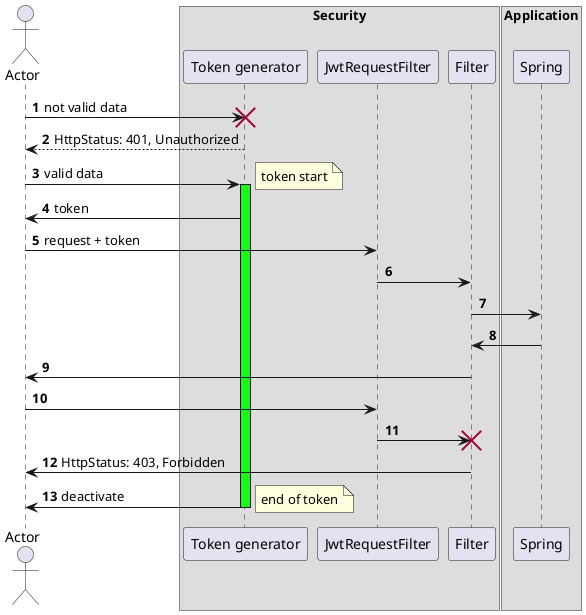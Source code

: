 @startuml
'https://plantuml.com/sequence-diagram

autonumber

actor Actor as A
box Security
participant "Token generator" as TG
participant JwtRequestFilter as JRF
participant Filter as F
end box
box Application
participant Spring as S
end box
A->TG!!: not valid data
TG-->A: HttpStatus: 401, Unauthorized
A->TG++#11FF11: valid data
note right: token start
TG->A: token
A->JRF: request + token
JRF->F
F->S
S->F
F->A
A->JRF
JRF->F!!
F->A: HttpStatus: 403, Forbidden
TG->A--:deactivate
note right:end of token

@enduml